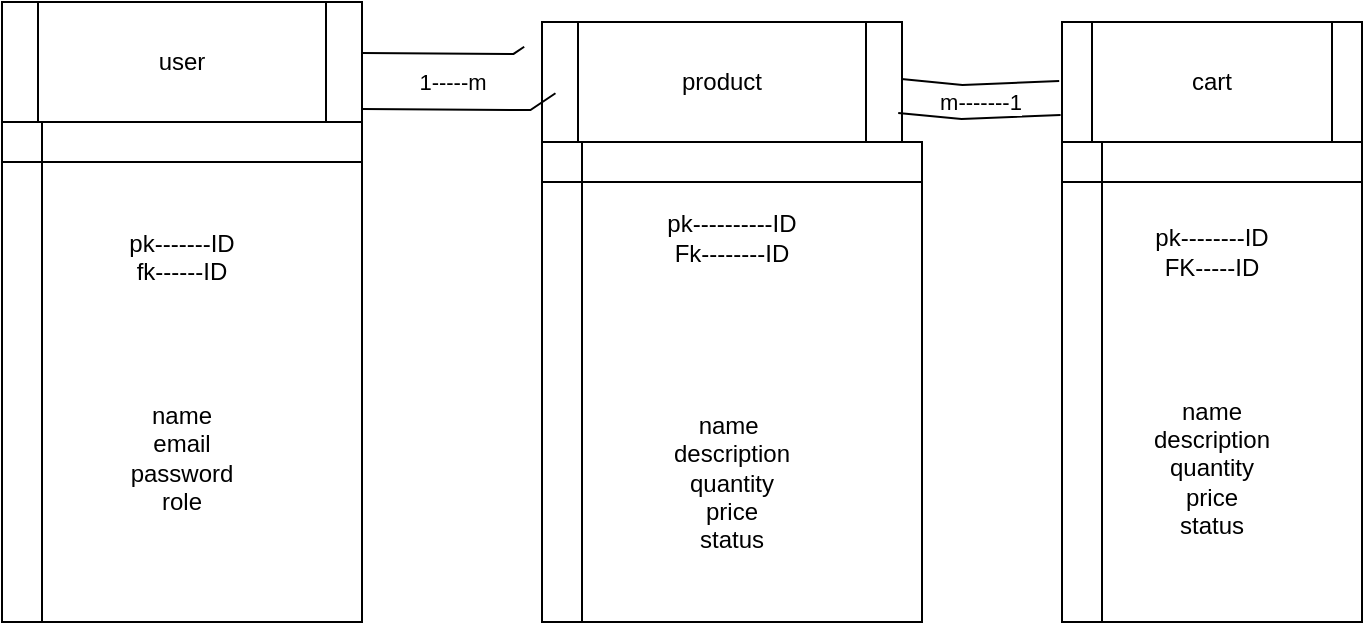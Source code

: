 <mxfile version="23.1.4" type="github">
  <diagram name="Page-1" id="b5b7bab2-c9e2-2cf4-8b2a-24fd1a2a6d21">
    <mxGraphModel dx="880" dy="434" grid="1" gridSize="10" guides="1" tooltips="1" connect="1" arrows="1" fold="1" page="1" pageScale="1" pageWidth="827" pageHeight="1169" background="none" math="0" shadow="0">
      <root>
        <mxCell id="0" />
        <mxCell id="1" parent="0" />
        <mxCell id="WBmlx5njleUxWuL3J4BN-15" value="user" style="shape=process;whiteSpace=wrap;html=1;backgroundOutline=1;" vertex="1" parent="1">
          <mxGeometry x="130" y="80" width="180" height="60" as="geometry" />
        </mxCell>
        <mxCell id="WBmlx5njleUxWuL3J4BN-16" value="product" style="shape=process;whiteSpace=wrap;html=1;backgroundOutline=1;" vertex="1" parent="1">
          <mxGeometry x="400" y="90" width="180" height="60" as="geometry" />
        </mxCell>
        <mxCell id="WBmlx5njleUxWuL3J4BN-17" value="cart" style="shape=process;whiteSpace=wrap;html=1;backgroundOutline=1;" vertex="1" parent="1">
          <mxGeometry x="660" y="90" width="150" height="60" as="geometry" />
        </mxCell>
        <mxCell id="WBmlx5njleUxWuL3J4BN-18" value="1-----m" style="shape=link;html=1;rounded=0;entryX=-0.006;entryY=0.4;entryDx=0;entryDy=0;entryPerimeter=0;width=28;" edge="1" parent="1" target="WBmlx5njleUxWuL3J4BN-16">
          <mxGeometry width="100" relative="1" as="geometry">
            <mxPoint x="310" y="119.5" as="sourcePoint" />
            <mxPoint x="410" y="119.5" as="targetPoint" />
            <Array as="points">
              <mxPoint x="390" y="120" />
            </Array>
          </mxGeometry>
        </mxCell>
        <mxCell id="WBmlx5njleUxWuL3J4BN-19" value="m-------1" style="shape=link;html=1;rounded=0;exitX=0.994;exitY=0.617;exitDx=0;exitDy=0;exitPerimeter=0;width=17;entryX=-0.007;entryY=0.633;entryDx=0;entryDy=0;entryPerimeter=0;" edge="1" parent="1" source="WBmlx5njleUxWuL3J4BN-16" target="WBmlx5njleUxWuL3J4BN-17">
          <mxGeometry width="100" relative="1" as="geometry">
            <mxPoint x="580" y="140" as="sourcePoint" />
            <mxPoint x="640" y="127" as="targetPoint" />
            <Array as="points">
              <mxPoint x="610" y="130" />
            </Array>
          </mxGeometry>
        </mxCell>
        <mxCell id="WBmlx5njleUxWuL3J4BN-22" value="pk-------ID&lt;br&gt;fk------ID&lt;br&gt;&lt;br&gt;&lt;br&gt;&lt;br&gt;&lt;br&gt;name&lt;br&gt;email&lt;br&gt;password&lt;br&gt;role" style="shape=internalStorage;whiteSpace=wrap;html=1;backgroundOutline=1;" vertex="1" parent="1">
          <mxGeometry x="130" y="140" width="180" height="250" as="geometry" />
        </mxCell>
        <mxCell id="WBmlx5njleUxWuL3J4BN-28" value="pk----------ID&lt;br&gt;Fk--------ID&lt;br&gt;&lt;br&gt;&lt;br&gt;&lt;br&gt;&lt;br&gt;&lt;br&gt;name&amp;nbsp;&lt;br&gt;description&lt;br&gt;quantity&lt;br&gt;price&lt;br&gt;status" style="shape=internalStorage;whiteSpace=wrap;html=1;backgroundOutline=1;" vertex="1" parent="1">
          <mxGeometry x="400" y="150" width="190" height="240" as="geometry" />
        </mxCell>
        <mxCell id="WBmlx5njleUxWuL3J4BN-29" value="pk--------ID&lt;br&gt;FK-----ID&lt;br&gt;&lt;br&gt;&lt;br&gt;&lt;br&gt;&lt;br&gt;name&lt;br&gt;description&lt;br&gt;quantity&lt;br&gt;price&lt;br&gt;status" style="shape=internalStorage;whiteSpace=wrap;html=1;backgroundOutline=1;" vertex="1" parent="1">
          <mxGeometry x="660" y="150" width="150" height="240" as="geometry" />
        </mxCell>
      </root>
    </mxGraphModel>
  </diagram>
</mxfile>
